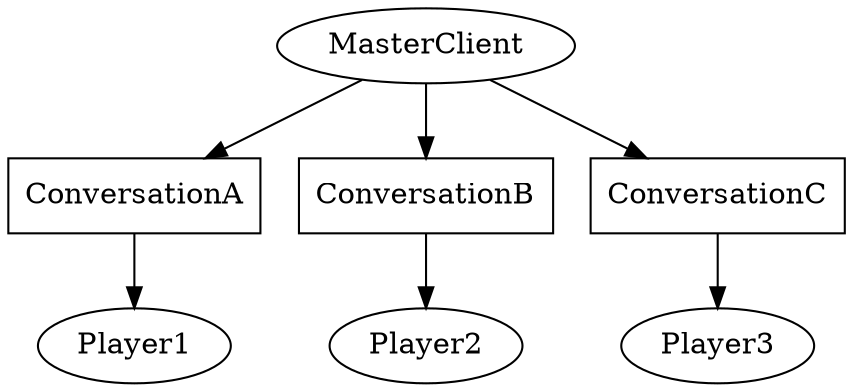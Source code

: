 digraph ConversationsStatus {
  Master -> ConversationA;
  Master -> ConversationB;
  Master -> ConversationC;

  ConversationA -> Player1;
  ConversationB -> Player2;
  ConversationC -> Player3;

  ConversationA [shape=box]
  ConversationB [shape=box]
  ConversationC [shape=box]
  Master [label="MasterClient"];
}
